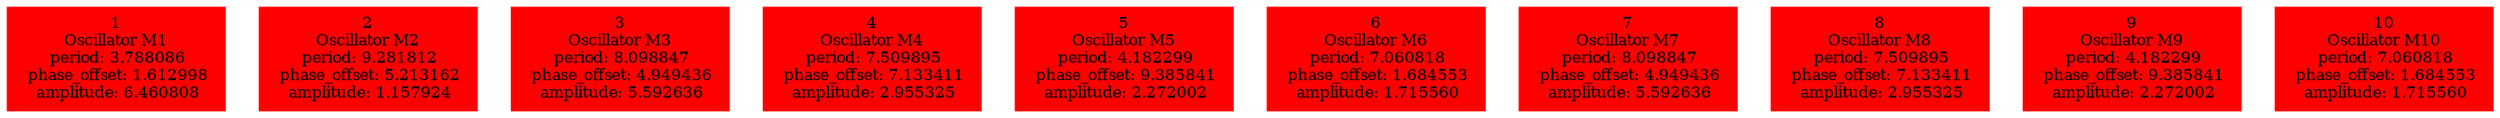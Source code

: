  digraph g{ forcelabels=true;
1 [label=<1<BR />Oscillator M1<BR /> period: 3.788086<BR /> phase_offset: 1.612998<BR /> amplitude: 6.460808>, shape=box,color=red,style=filled,fontsize=8];2 [label=<2<BR />Oscillator M2<BR /> period: 9.281812<BR /> phase_offset: 5.213162<BR /> amplitude: 1.157924>, shape=box,color=red,style=filled,fontsize=8];3 [label=<3<BR />Oscillator M3<BR /> period: 8.098847<BR /> phase_offset: 4.949436<BR /> amplitude: 5.592636>, shape=box,color=red,style=filled,fontsize=8];4 [label=<4<BR />Oscillator M4<BR /> period: 7.509895<BR /> phase_offset: 7.133411<BR /> amplitude: 2.955325>, shape=box,color=red,style=filled,fontsize=8];5 [label=<5<BR />Oscillator M5<BR /> period: 4.182299<BR /> phase_offset: 9.385841<BR /> amplitude: 2.272002>, shape=box,color=red,style=filled,fontsize=8];6 [label=<6<BR />Oscillator M6<BR /> period: 7.060818<BR /> phase_offset: 1.684553<BR /> amplitude: 1.715560>, shape=box,color=red,style=filled,fontsize=8];7 [label=<7<BR />Oscillator M7<BR /> period: 8.098847<BR /> phase_offset: 4.949436<BR /> amplitude: 5.592636>, shape=box,color=red,style=filled,fontsize=8];8 [label=<8<BR />Oscillator M8<BR /> period: 7.509895<BR /> phase_offset: 7.133411<BR /> amplitude: 2.955325>, shape=box,color=red,style=filled,fontsize=8];9 [label=<9<BR />Oscillator M9<BR /> period: 4.182299<BR /> phase_offset: 9.385841<BR /> amplitude: 2.272002>, shape=box,color=red,style=filled,fontsize=8];10 [label=<10<BR />Oscillator M10<BR /> period: 7.060818<BR /> phase_offset: 1.684553<BR /> amplitude: 1.715560>, shape=box,color=red,style=filled,fontsize=8]; }
